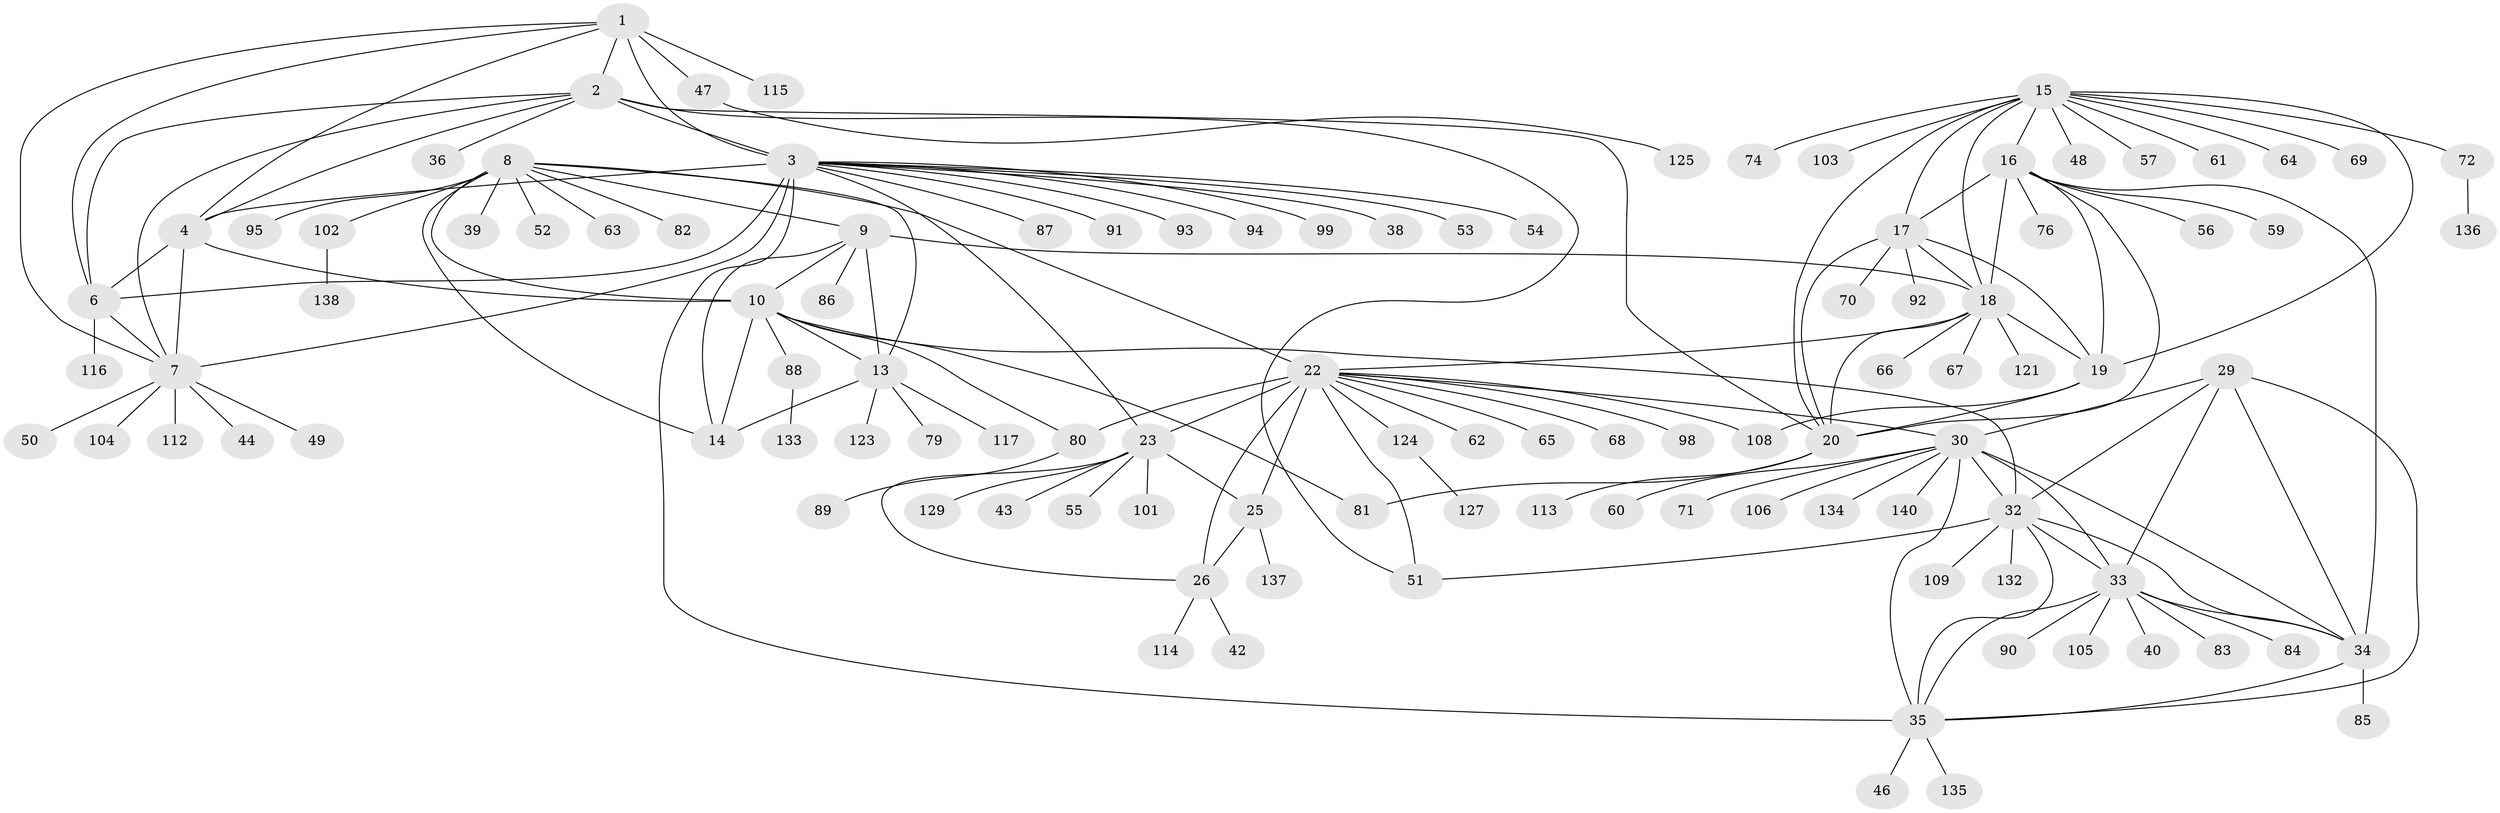 // Generated by graph-tools (version 1.1) at 2025/24/03/03/25 07:24:15]
// undirected, 109 vertices, 158 edges
graph export_dot {
graph [start="1"]
  node [color=gray90,style=filled];
  1;
  2 [super="+78"];
  3 [super="+5"];
  4 [super="+73"];
  6;
  7 [super="+111"];
  8 [super="+11"];
  9 [super="+100"];
  10 [super="+12"];
  13 [super="+107"];
  14 [super="+58"];
  15 [super="+75"];
  16 [super="+21"];
  17 [super="+45"];
  18 [super="+37"];
  19 [super="+119"];
  20;
  22 [super="+27"];
  23 [super="+24"];
  25 [super="+110"];
  26 [super="+28"];
  29;
  30 [super="+31"];
  32;
  33 [super="+41"];
  34 [super="+131"];
  35 [super="+139"];
  36;
  38;
  39;
  40;
  42;
  43;
  44 [super="+97"];
  46;
  47 [super="+128"];
  48;
  49 [super="+126"];
  50;
  51;
  52;
  53;
  54;
  55;
  56;
  57;
  59;
  60;
  61;
  62;
  63;
  64;
  65;
  66;
  67;
  68 [super="+77"];
  69;
  70 [super="+118"];
  71;
  72;
  74;
  76;
  79;
  80 [super="+96"];
  81;
  82;
  83;
  84;
  85;
  86;
  87 [super="+122"];
  88 [super="+130"];
  89;
  90;
  91;
  92;
  93 [super="+120"];
  94;
  95;
  98;
  99;
  101;
  102;
  103;
  104;
  105;
  106;
  108;
  109;
  112;
  113;
  114;
  115;
  116;
  117;
  121;
  123;
  124;
  125;
  127;
  129;
  132;
  133;
  134;
  135;
  136;
  137;
  138;
  140;
  1 -- 2;
  1 -- 3 [weight=2];
  1 -- 4;
  1 -- 6;
  1 -- 7;
  1 -- 47;
  1 -- 115;
  2 -- 3 [weight=2];
  2 -- 4;
  2 -- 6;
  2 -- 7;
  2 -- 20;
  2 -- 36;
  2 -- 51;
  3 -- 4 [weight=2];
  3 -- 6 [weight=2];
  3 -- 7 [weight=2];
  3 -- 38;
  3 -- 54;
  3 -- 91;
  3 -- 93;
  3 -- 99;
  3 -- 35;
  3 -- 53;
  3 -- 87;
  3 -- 94;
  3 -- 23;
  4 -- 6;
  4 -- 7;
  4 -- 10;
  6 -- 7;
  6 -- 116;
  7 -- 44;
  7 -- 49;
  7 -- 50;
  7 -- 104;
  7 -- 112;
  8 -- 9 [weight=2];
  8 -- 10 [weight=4];
  8 -- 13 [weight=2];
  8 -- 14 [weight=2];
  8 -- 39;
  8 -- 82;
  8 -- 95;
  8 -- 102;
  8 -- 52;
  8 -- 22;
  8 -- 63;
  9 -- 10 [weight=2];
  9 -- 13;
  9 -- 14;
  9 -- 18;
  9 -- 86;
  10 -- 13 [weight=2];
  10 -- 14 [weight=2];
  10 -- 32;
  10 -- 80;
  10 -- 81;
  10 -- 88;
  13 -- 14;
  13 -- 79;
  13 -- 117;
  13 -- 123;
  15 -- 16 [weight=2];
  15 -- 17;
  15 -- 18;
  15 -- 19;
  15 -- 20;
  15 -- 48;
  15 -- 57;
  15 -- 61;
  15 -- 64;
  15 -- 69;
  15 -- 72;
  15 -- 74;
  15 -- 103;
  16 -- 17 [weight=2];
  16 -- 18 [weight=2];
  16 -- 19 [weight=2];
  16 -- 20 [weight=2];
  16 -- 34;
  16 -- 56;
  16 -- 59;
  16 -- 76;
  17 -- 18;
  17 -- 19;
  17 -- 20;
  17 -- 92;
  17 -- 70;
  18 -- 19;
  18 -- 20;
  18 -- 22;
  18 -- 66;
  18 -- 67;
  18 -- 121;
  19 -- 20;
  19 -- 108;
  20 -- 81;
  20 -- 113;
  22 -- 23 [weight=4];
  22 -- 25 [weight=2];
  22 -- 26 [weight=4];
  22 -- 62;
  22 -- 68;
  22 -- 98;
  22 -- 108;
  22 -- 124;
  22 -- 65;
  22 -- 51;
  22 -- 30;
  22 -- 80;
  23 -- 25 [weight=2];
  23 -- 26 [weight=4];
  23 -- 129;
  23 -- 101;
  23 -- 43;
  23 -- 55;
  25 -- 26 [weight=2];
  25 -- 137;
  26 -- 42;
  26 -- 114;
  29 -- 30 [weight=2];
  29 -- 32;
  29 -- 33;
  29 -- 34;
  29 -- 35;
  30 -- 32 [weight=2];
  30 -- 33 [weight=2];
  30 -- 34 [weight=2];
  30 -- 35 [weight=2];
  30 -- 60;
  30 -- 134;
  30 -- 140;
  30 -- 71;
  30 -- 106;
  32 -- 33;
  32 -- 34;
  32 -- 35;
  32 -- 51;
  32 -- 109;
  32 -- 132;
  33 -- 34;
  33 -- 35;
  33 -- 40;
  33 -- 83;
  33 -- 90;
  33 -- 105;
  33 -- 84;
  34 -- 35;
  34 -- 85;
  35 -- 46;
  35 -- 135;
  47 -- 125;
  72 -- 136;
  80 -- 89;
  88 -- 133;
  102 -- 138;
  124 -- 127;
}
